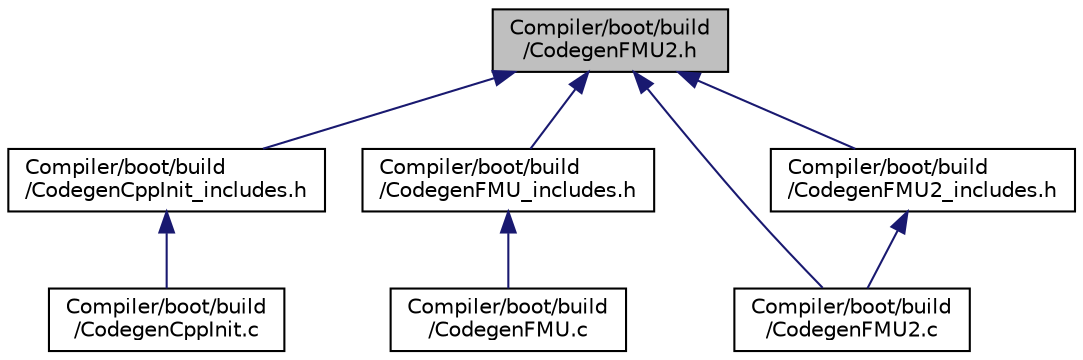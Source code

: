 digraph "Compiler/boot/build/CodegenFMU2.h"
{
  edge [fontname="Helvetica",fontsize="10",labelfontname="Helvetica",labelfontsize="10"];
  node [fontname="Helvetica",fontsize="10",shape=record];
  Node6 [label="Compiler/boot/build\l/CodegenFMU2.h",height=0.2,width=0.4,color="black", fillcolor="grey75", style="filled", fontcolor="black"];
  Node6 -> Node7 [dir="back",color="midnightblue",fontsize="10",style="solid",fontname="Helvetica"];
  Node7 [label="Compiler/boot/build\l/CodegenCppInit_includes.h",height=0.2,width=0.4,color="black", fillcolor="white", style="filled",URL="$dc/de7/_codegen_cpp_init__includes_8h.html"];
  Node7 -> Node8 [dir="back",color="midnightblue",fontsize="10",style="solid",fontname="Helvetica"];
  Node8 [label="Compiler/boot/build\l/CodegenCppInit.c",height=0.2,width=0.4,color="black", fillcolor="white", style="filled",URL="$dc/d2f/_codegen_cpp_init_8c.html"];
  Node6 -> Node9 [dir="back",color="midnightblue",fontsize="10",style="solid",fontname="Helvetica"];
  Node9 [label="Compiler/boot/build\l/CodegenFMU_includes.h",height=0.2,width=0.4,color="black", fillcolor="white", style="filled",URL="$d6/d6a/_codegen_f_m_u__includes_8h.html"];
  Node9 -> Node10 [dir="back",color="midnightblue",fontsize="10",style="solid",fontname="Helvetica"];
  Node10 [label="Compiler/boot/build\l/CodegenFMU.c",height=0.2,width=0.4,color="black", fillcolor="white", style="filled",URL="$de/dab/_codegen_f_m_u_8c.html"];
  Node6 -> Node11 [dir="back",color="midnightblue",fontsize="10",style="solid",fontname="Helvetica"];
  Node11 [label="Compiler/boot/build\l/CodegenFMU2.c",height=0.2,width=0.4,color="black", fillcolor="white", style="filled",URL="$d7/d7b/_codegen_f_m_u2_8c.html"];
  Node6 -> Node12 [dir="back",color="midnightblue",fontsize="10",style="solid",fontname="Helvetica"];
  Node12 [label="Compiler/boot/build\l/CodegenFMU2_includes.h",height=0.2,width=0.4,color="black", fillcolor="white", style="filled",URL="$d6/d27/_codegen_f_m_u2__includes_8h.html"];
  Node12 -> Node11 [dir="back",color="midnightblue",fontsize="10",style="solid",fontname="Helvetica"];
}

